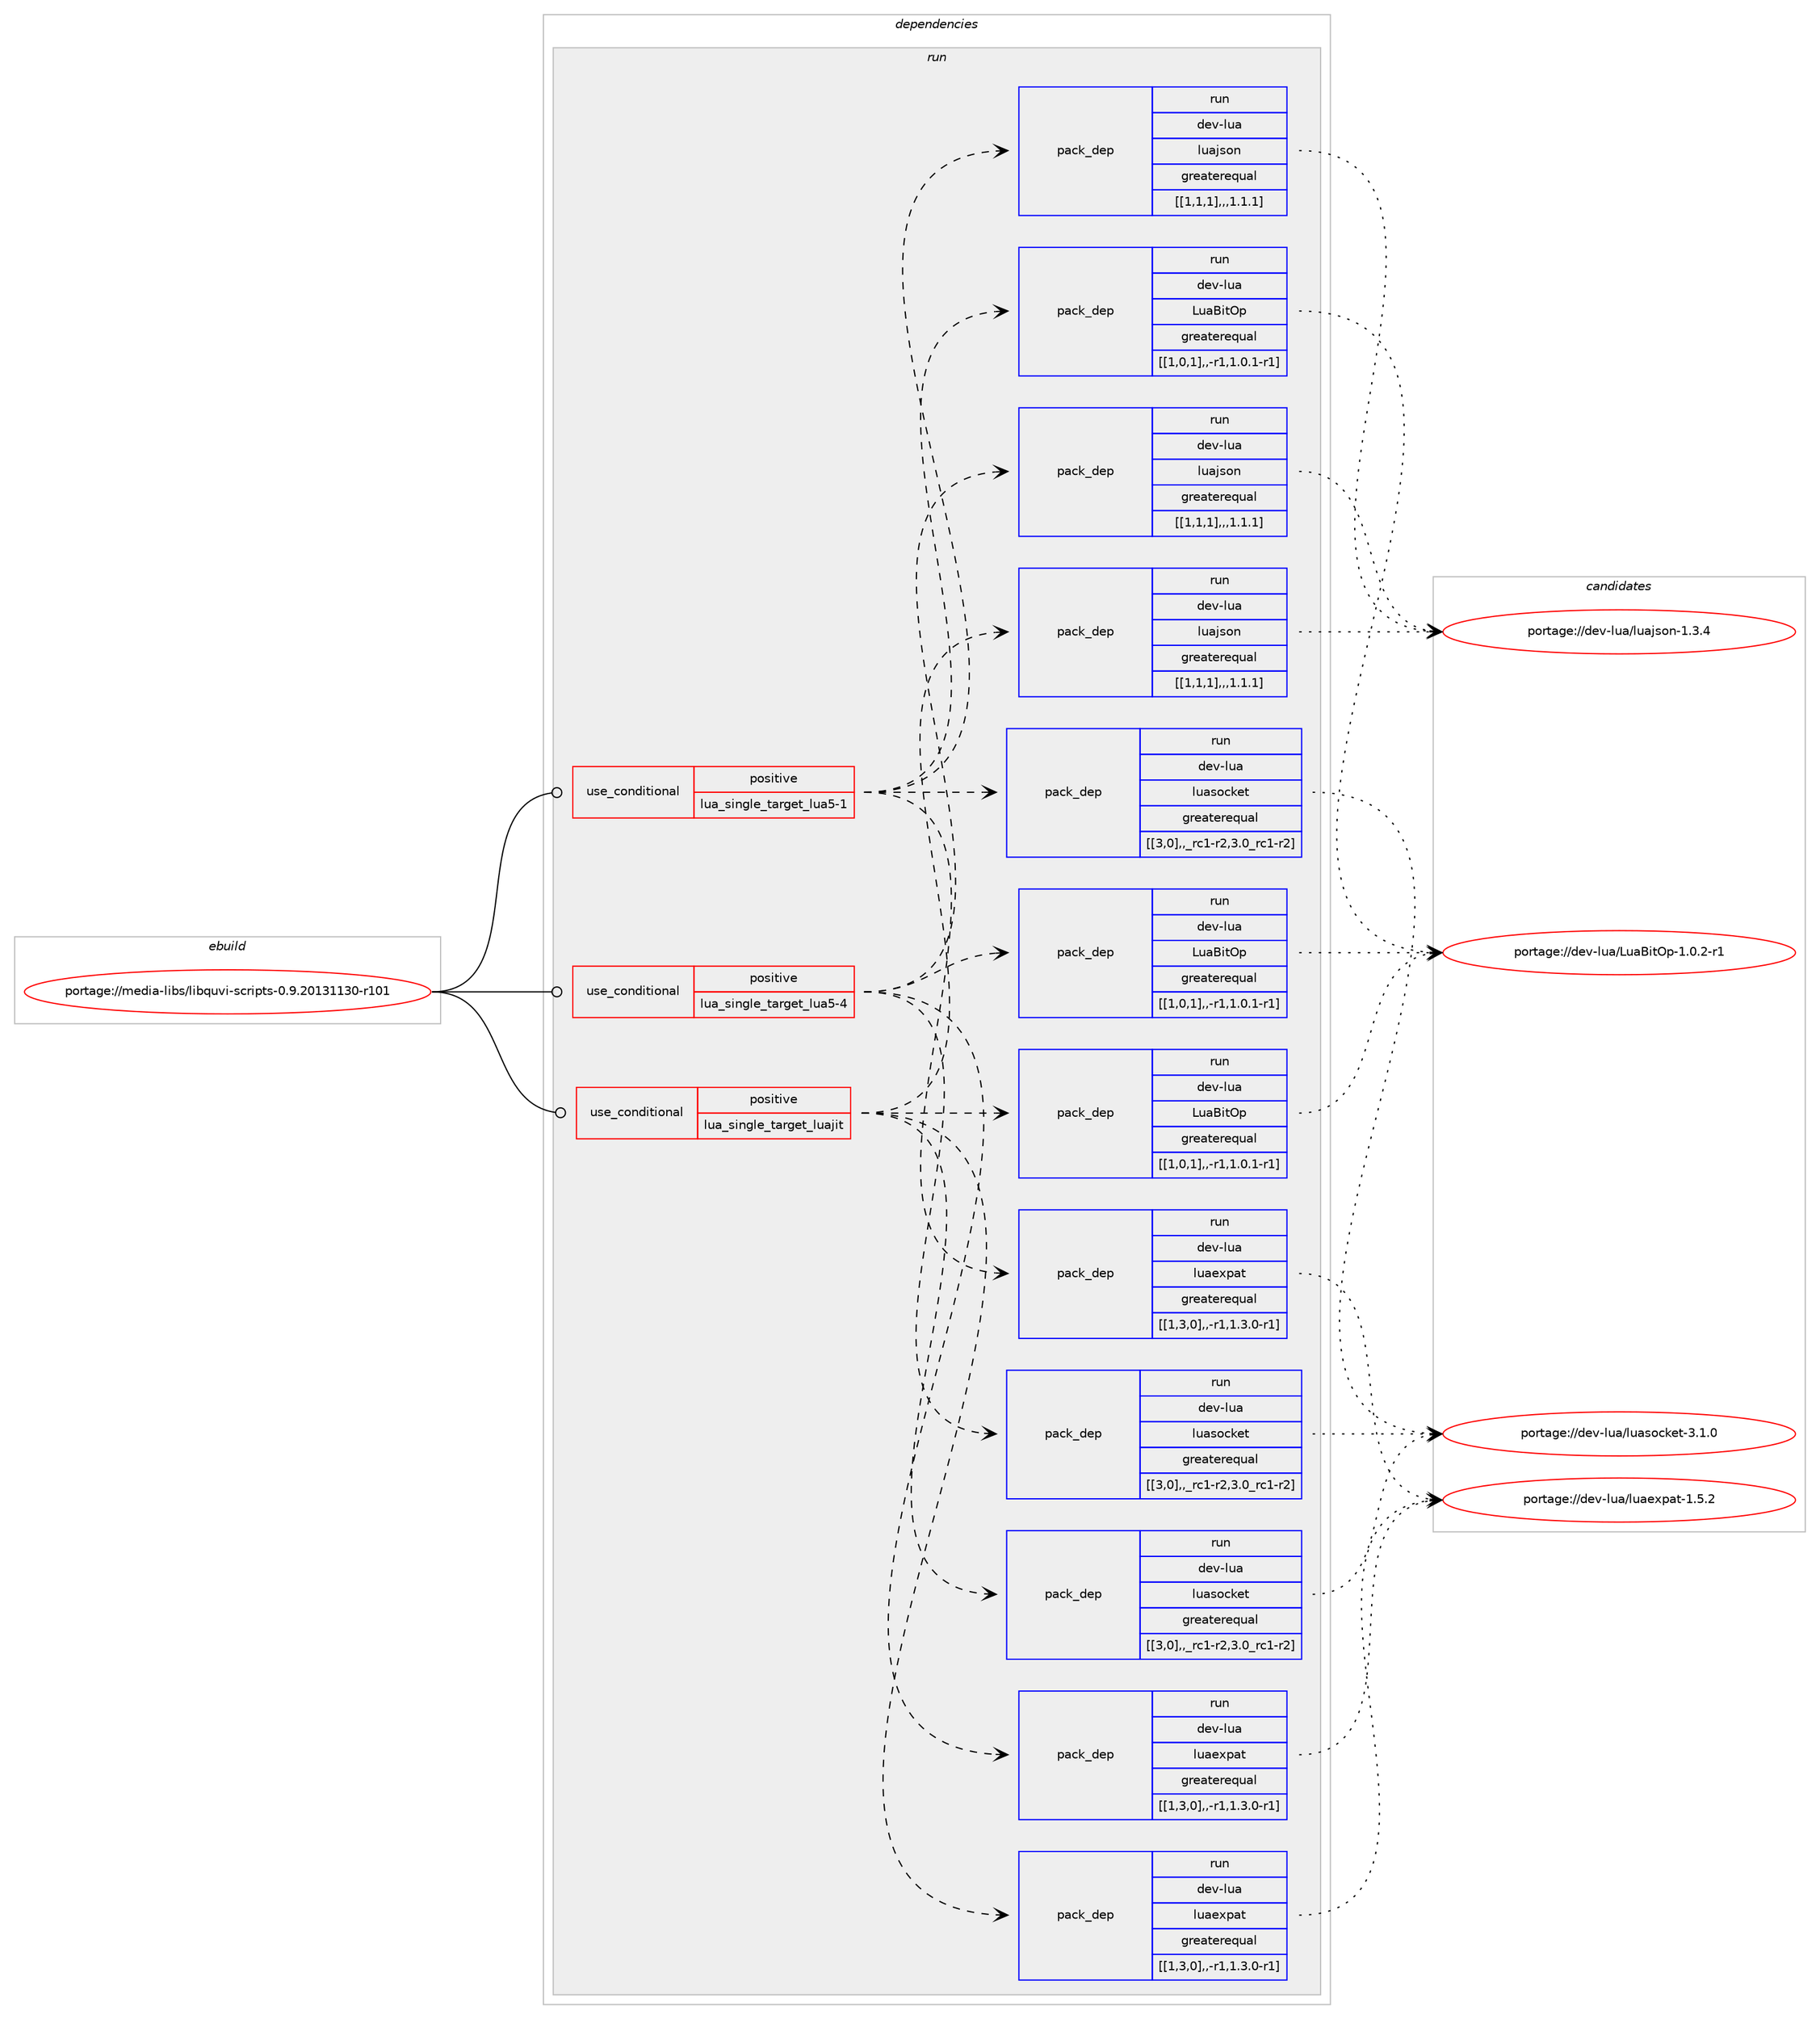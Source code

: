 digraph prolog {

# *************
# Graph options
# *************

newrank=true;
concentrate=true;
compound=true;
graph [rankdir=LR,fontname=Helvetica,fontsize=10,ranksep=1.5];#, ranksep=2.5, nodesep=0.2];
edge  [arrowhead=vee];
node  [fontname=Helvetica,fontsize=10];

# **********
# The ebuild
# **********

subgraph cluster_leftcol {
color=gray;
label=<<i>ebuild</i>>;
id [label="portage://media-libs/libquvi-scripts-0.9.20131130-r101", color=red, width=4, href="../media-libs/libquvi-scripts-0.9.20131130-r101.svg"];
}

# ****************
# The dependencies
# ****************

subgraph cluster_midcol {
color=gray;
label=<<i>dependencies</i>>;
subgraph cluster_compile {
fillcolor="#eeeeee";
style=filled;
label=<<i>compile</i>>;
}
subgraph cluster_compileandrun {
fillcolor="#eeeeee";
style=filled;
label=<<i>compile and run</i>>;
}
subgraph cluster_run {
fillcolor="#eeeeee";
style=filled;
label=<<i>run</i>>;
subgraph cond79537 {
dependency311054 [label=<<TABLE BORDER="0" CELLBORDER="1" CELLSPACING="0" CELLPADDING="4"><TR><TD ROWSPAN="3" CELLPADDING="10">use_conditional</TD></TR><TR><TD>positive</TD></TR><TR><TD>lua_single_target_lua5-1</TD></TR></TABLE>>, shape=none, color=red];
subgraph pack229107 {
dependency311055 [label=<<TABLE BORDER="0" CELLBORDER="1" CELLSPACING="0" CELLPADDING="4" WIDTH="220"><TR><TD ROWSPAN="6" CELLPADDING="30">pack_dep</TD></TR><TR><TD WIDTH="110">run</TD></TR><TR><TD>dev-lua</TD></TR><TR><TD>LuaBitOp</TD></TR><TR><TD>greaterequal</TD></TR><TR><TD>[[1,0,1],,-r1,1.0.1-r1]</TD></TR></TABLE>>, shape=none, color=blue];
}
dependency311054:e -> dependency311055:w [weight=20,style="dashed",arrowhead="vee"];
subgraph pack229108 {
dependency311056 [label=<<TABLE BORDER="0" CELLBORDER="1" CELLSPACING="0" CELLPADDING="4" WIDTH="220"><TR><TD ROWSPAN="6" CELLPADDING="30">pack_dep</TD></TR><TR><TD WIDTH="110">run</TD></TR><TR><TD>dev-lua</TD></TR><TR><TD>luaexpat</TD></TR><TR><TD>greaterequal</TD></TR><TR><TD>[[1,3,0],,-r1,1.3.0-r1]</TD></TR></TABLE>>, shape=none, color=blue];
}
dependency311054:e -> dependency311056:w [weight=20,style="dashed",arrowhead="vee"];
subgraph pack229109 {
dependency311057 [label=<<TABLE BORDER="0" CELLBORDER="1" CELLSPACING="0" CELLPADDING="4" WIDTH="220"><TR><TD ROWSPAN="6" CELLPADDING="30">pack_dep</TD></TR><TR><TD WIDTH="110">run</TD></TR><TR><TD>dev-lua</TD></TR><TR><TD>luajson</TD></TR><TR><TD>greaterequal</TD></TR><TR><TD>[[1,1,1],,,1.1.1]</TD></TR></TABLE>>, shape=none, color=blue];
}
dependency311054:e -> dependency311057:w [weight=20,style="dashed",arrowhead="vee"];
subgraph pack229110 {
dependency311058 [label=<<TABLE BORDER="0" CELLBORDER="1" CELLSPACING="0" CELLPADDING="4" WIDTH="220"><TR><TD ROWSPAN="6" CELLPADDING="30">pack_dep</TD></TR><TR><TD WIDTH="110">run</TD></TR><TR><TD>dev-lua</TD></TR><TR><TD>luasocket</TD></TR><TR><TD>greaterequal</TD></TR><TR><TD>[[3,0],,_rc1-r2,3.0_rc1-r2]</TD></TR></TABLE>>, shape=none, color=blue];
}
dependency311054:e -> dependency311058:w [weight=20,style="dashed",arrowhead="vee"];
}
id:e -> dependency311054:w [weight=20,style="solid",arrowhead="odot"];
subgraph cond79538 {
dependency311059 [label=<<TABLE BORDER="0" CELLBORDER="1" CELLSPACING="0" CELLPADDING="4"><TR><TD ROWSPAN="3" CELLPADDING="10">use_conditional</TD></TR><TR><TD>positive</TD></TR><TR><TD>lua_single_target_lua5-4</TD></TR></TABLE>>, shape=none, color=red];
subgraph pack229111 {
dependency311060 [label=<<TABLE BORDER="0" CELLBORDER="1" CELLSPACING="0" CELLPADDING="4" WIDTH="220"><TR><TD ROWSPAN="6" CELLPADDING="30">pack_dep</TD></TR><TR><TD WIDTH="110">run</TD></TR><TR><TD>dev-lua</TD></TR><TR><TD>LuaBitOp</TD></TR><TR><TD>greaterequal</TD></TR><TR><TD>[[1,0,1],,-r1,1.0.1-r1]</TD></TR></TABLE>>, shape=none, color=blue];
}
dependency311059:e -> dependency311060:w [weight=20,style="dashed",arrowhead="vee"];
subgraph pack229112 {
dependency311061 [label=<<TABLE BORDER="0" CELLBORDER="1" CELLSPACING="0" CELLPADDING="4" WIDTH="220"><TR><TD ROWSPAN="6" CELLPADDING="30">pack_dep</TD></TR><TR><TD WIDTH="110">run</TD></TR><TR><TD>dev-lua</TD></TR><TR><TD>luaexpat</TD></TR><TR><TD>greaterequal</TD></TR><TR><TD>[[1,3,0],,-r1,1.3.0-r1]</TD></TR></TABLE>>, shape=none, color=blue];
}
dependency311059:e -> dependency311061:w [weight=20,style="dashed",arrowhead="vee"];
subgraph pack229113 {
dependency311062 [label=<<TABLE BORDER="0" CELLBORDER="1" CELLSPACING="0" CELLPADDING="4" WIDTH="220"><TR><TD ROWSPAN="6" CELLPADDING="30">pack_dep</TD></TR><TR><TD WIDTH="110">run</TD></TR><TR><TD>dev-lua</TD></TR><TR><TD>luajson</TD></TR><TR><TD>greaterequal</TD></TR><TR><TD>[[1,1,1],,,1.1.1]</TD></TR></TABLE>>, shape=none, color=blue];
}
dependency311059:e -> dependency311062:w [weight=20,style="dashed",arrowhead="vee"];
subgraph pack229114 {
dependency311063 [label=<<TABLE BORDER="0" CELLBORDER="1" CELLSPACING="0" CELLPADDING="4" WIDTH="220"><TR><TD ROWSPAN="6" CELLPADDING="30">pack_dep</TD></TR><TR><TD WIDTH="110">run</TD></TR><TR><TD>dev-lua</TD></TR><TR><TD>luasocket</TD></TR><TR><TD>greaterequal</TD></TR><TR><TD>[[3,0],,_rc1-r2,3.0_rc1-r2]</TD></TR></TABLE>>, shape=none, color=blue];
}
dependency311059:e -> dependency311063:w [weight=20,style="dashed",arrowhead="vee"];
}
id:e -> dependency311059:w [weight=20,style="solid",arrowhead="odot"];
subgraph cond79539 {
dependency311064 [label=<<TABLE BORDER="0" CELLBORDER="1" CELLSPACING="0" CELLPADDING="4"><TR><TD ROWSPAN="3" CELLPADDING="10">use_conditional</TD></TR><TR><TD>positive</TD></TR><TR><TD>lua_single_target_luajit</TD></TR></TABLE>>, shape=none, color=red];
subgraph pack229115 {
dependency311065 [label=<<TABLE BORDER="0" CELLBORDER="1" CELLSPACING="0" CELLPADDING="4" WIDTH="220"><TR><TD ROWSPAN="6" CELLPADDING="30">pack_dep</TD></TR><TR><TD WIDTH="110">run</TD></TR><TR><TD>dev-lua</TD></TR><TR><TD>LuaBitOp</TD></TR><TR><TD>greaterequal</TD></TR><TR><TD>[[1,0,1],,-r1,1.0.1-r1]</TD></TR></TABLE>>, shape=none, color=blue];
}
dependency311064:e -> dependency311065:w [weight=20,style="dashed",arrowhead="vee"];
subgraph pack229116 {
dependency311066 [label=<<TABLE BORDER="0" CELLBORDER="1" CELLSPACING="0" CELLPADDING="4" WIDTH="220"><TR><TD ROWSPAN="6" CELLPADDING="30">pack_dep</TD></TR><TR><TD WIDTH="110">run</TD></TR><TR><TD>dev-lua</TD></TR><TR><TD>luaexpat</TD></TR><TR><TD>greaterequal</TD></TR><TR><TD>[[1,3,0],,-r1,1.3.0-r1]</TD></TR></TABLE>>, shape=none, color=blue];
}
dependency311064:e -> dependency311066:w [weight=20,style="dashed",arrowhead="vee"];
subgraph pack229117 {
dependency311067 [label=<<TABLE BORDER="0" CELLBORDER="1" CELLSPACING="0" CELLPADDING="4" WIDTH="220"><TR><TD ROWSPAN="6" CELLPADDING="30">pack_dep</TD></TR><TR><TD WIDTH="110">run</TD></TR><TR><TD>dev-lua</TD></TR><TR><TD>luajson</TD></TR><TR><TD>greaterequal</TD></TR><TR><TD>[[1,1,1],,,1.1.1]</TD></TR></TABLE>>, shape=none, color=blue];
}
dependency311064:e -> dependency311067:w [weight=20,style="dashed",arrowhead="vee"];
subgraph pack229118 {
dependency311068 [label=<<TABLE BORDER="0" CELLBORDER="1" CELLSPACING="0" CELLPADDING="4" WIDTH="220"><TR><TD ROWSPAN="6" CELLPADDING="30">pack_dep</TD></TR><TR><TD WIDTH="110">run</TD></TR><TR><TD>dev-lua</TD></TR><TR><TD>luasocket</TD></TR><TR><TD>greaterequal</TD></TR><TR><TD>[[3,0],,_rc1-r2,3.0_rc1-r2]</TD></TR></TABLE>>, shape=none, color=blue];
}
dependency311064:e -> dependency311068:w [weight=20,style="dashed",arrowhead="vee"];
}
id:e -> dependency311064:w [weight=20,style="solid",arrowhead="odot"];
}
}

# **************
# The candidates
# **************

subgraph cluster_choices {
rank=same;
color=gray;
label=<<i>candidates</i>>;

subgraph choice229107 {
color=black;
nodesep=1;
choice100101118451081179747761179766105116791124549464846504511449 [label="portage://dev-lua/LuaBitOp-1.0.2-r1", color=red, width=4,href="../dev-lua/LuaBitOp-1.0.2-r1.svg"];
dependency311055:e -> choice100101118451081179747761179766105116791124549464846504511449:w [style=dotted,weight="100"];
}
subgraph choice229108 {
color=black;
nodesep=1;
choice1001011184510811797471081179710112011297116454946534650 [label="portage://dev-lua/luaexpat-1.5.2", color=red, width=4,href="../dev-lua/luaexpat-1.5.2.svg"];
dependency311056:e -> choice1001011184510811797471081179710112011297116454946534650:w [style=dotted,weight="100"];
}
subgraph choice229109 {
color=black;
nodesep=1;
choice10010111845108117974710811797106115111110454946514652 [label="portage://dev-lua/luajson-1.3.4", color=red, width=4,href="../dev-lua/luajson-1.3.4.svg"];
dependency311057:e -> choice10010111845108117974710811797106115111110454946514652:w [style=dotted,weight="100"];
}
subgraph choice229110 {
color=black;
nodesep=1;
choice1001011184510811797471081179711511199107101116455146494648 [label="portage://dev-lua/luasocket-3.1.0", color=red, width=4,href="../dev-lua/luasocket-3.1.0.svg"];
dependency311058:e -> choice1001011184510811797471081179711511199107101116455146494648:w [style=dotted,weight="100"];
}
subgraph choice229111 {
color=black;
nodesep=1;
choice100101118451081179747761179766105116791124549464846504511449 [label="portage://dev-lua/LuaBitOp-1.0.2-r1", color=red, width=4,href="../dev-lua/LuaBitOp-1.0.2-r1.svg"];
dependency311060:e -> choice100101118451081179747761179766105116791124549464846504511449:w [style=dotted,weight="100"];
}
subgraph choice229112 {
color=black;
nodesep=1;
choice1001011184510811797471081179710112011297116454946534650 [label="portage://dev-lua/luaexpat-1.5.2", color=red, width=4,href="../dev-lua/luaexpat-1.5.2.svg"];
dependency311061:e -> choice1001011184510811797471081179710112011297116454946534650:w [style=dotted,weight="100"];
}
subgraph choice229113 {
color=black;
nodesep=1;
choice10010111845108117974710811797106115111110454946514652 [label="portage://dev-lua/luajson-1.3.4", color=red, width=4,href="../dev-lua/luajson-1.3.4.svg"];
dependency311062:e -> choice10010111845108117974710811797106115111110454946514652:w [style=dotted,weight="100"];
}
subgraph choice229114 {
color=black;
nodesep=1;
choice1001011184510811797471081179711511199107101116455146494648 [label="portage://dev-lua/luasocket-3.1.0", color=red, width=4,href="../dev-lua/luasocket-3.1.0.svg"];
dependency311063:e -> choice1001011184510811797471081179711511199107101116455146494648:w [style=dotted,weight="100"];
}
subgraph choice229115 {
color=black;
nodesep=1;
choice100101118451081179747761179766105116791124549464846504511449 [label="portage://dev-lua/LuaBitOp-1.0.2-r1", color=red, width=4,href="../dev-lua/LuaBitOp-1.0.2-r1.svg"];
dependency311065:e -> choice100101118451081179747761179766105116791124549464846504511449:w [style=dotted,weight="100"];
}
subgraph choice229116 {
color=black;
nodesep=1;
choice1001011184510811797471081179710112011297116454946534650 [label="portage://dev-lua/luaexpat-1.5.2", color=red, width=4,href="../dev-lua/luaexpat-1.5.2.svg"];
dependency311066:e -> choice1001011184510811797471081179710112011297116454946534650:w [style=dotted,weight="100"];
}
subgraph choice229117 {
color=black;
nodesep=1;
choice10010111845108117974710811797106115111110454946514652 [label="portage://dev-lua/luajson-1.3.4", color=red, width=4,href="../dev-lua/luajson-1.3.4.svg"];
dependency311067:e -> choice10010111845108117974710811797106115111110454946514652:w [style=dotted,weight="100"];
}
subgraph choice229118 {
color=black;
nodesep=1;
choice1001011184510811797471081179711511199107101116455146494648 [label="portage://dev-lua/luasocket-3.1.0", color=red, width=4,href="../dev-lua/luasocket-3.1.0.svg"];
dependency311068:e -> choice1001011184510811797471081179711511199107101116455146494648:w [style=dotted,weight="100"];
}
}

}
